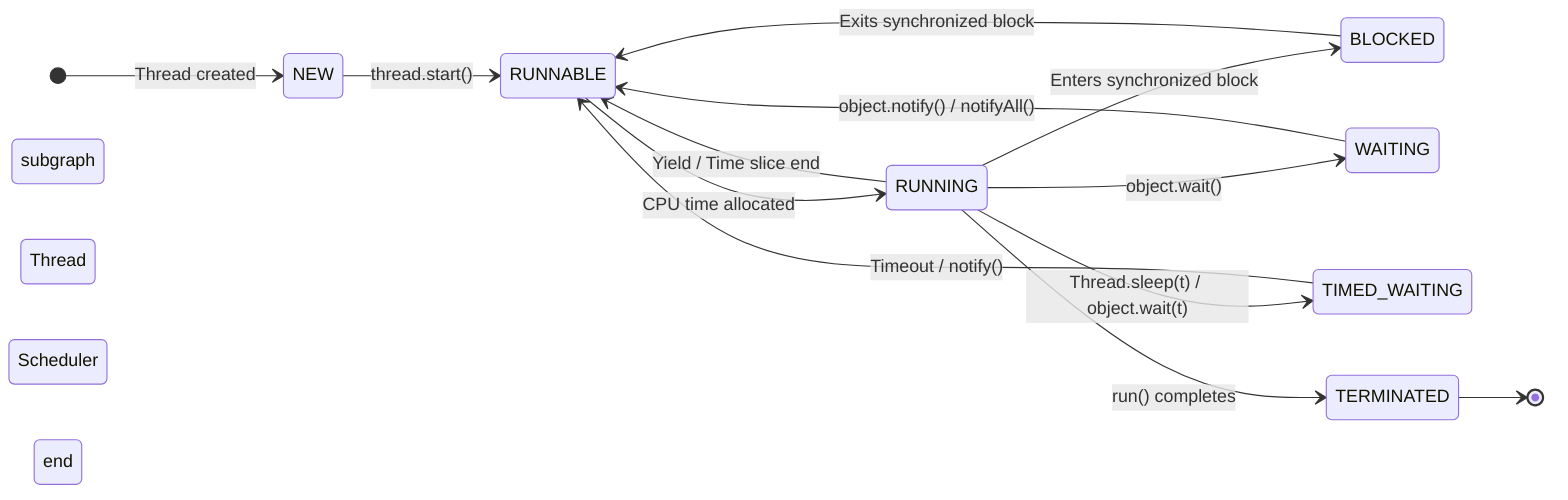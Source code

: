stateDiagram-v2
    direction LR

    [*] --> NEW: Thread created
    NEW --> RUNNABLE: thread.start()

    subgraph Thread Scheduler
        RUNNABLE
        RUNNING
    end

    RUNNABLE --> RUNNING: CPU time allocated
    RUNNING --> RUNNABLE: Yield / Time slice end

    RUNNING --> BLOCKED: Enters synchronized block
    BLOCKED --> RUNNABLE: Exits synchronized block

    RUNNING --> WAITING: object.wait()
    WAITING --> RUNNABLE: object.notify() / notifyAll()

    RUNNING --> TIMED_WAITING: Thread.sleep(t) / object.wait(t)
    TIMED_WAITING --> RUNNABLE: Timeout / notify()

    RUNNING --> TERMINATED: run() completes
    TERMINATED --> [*]